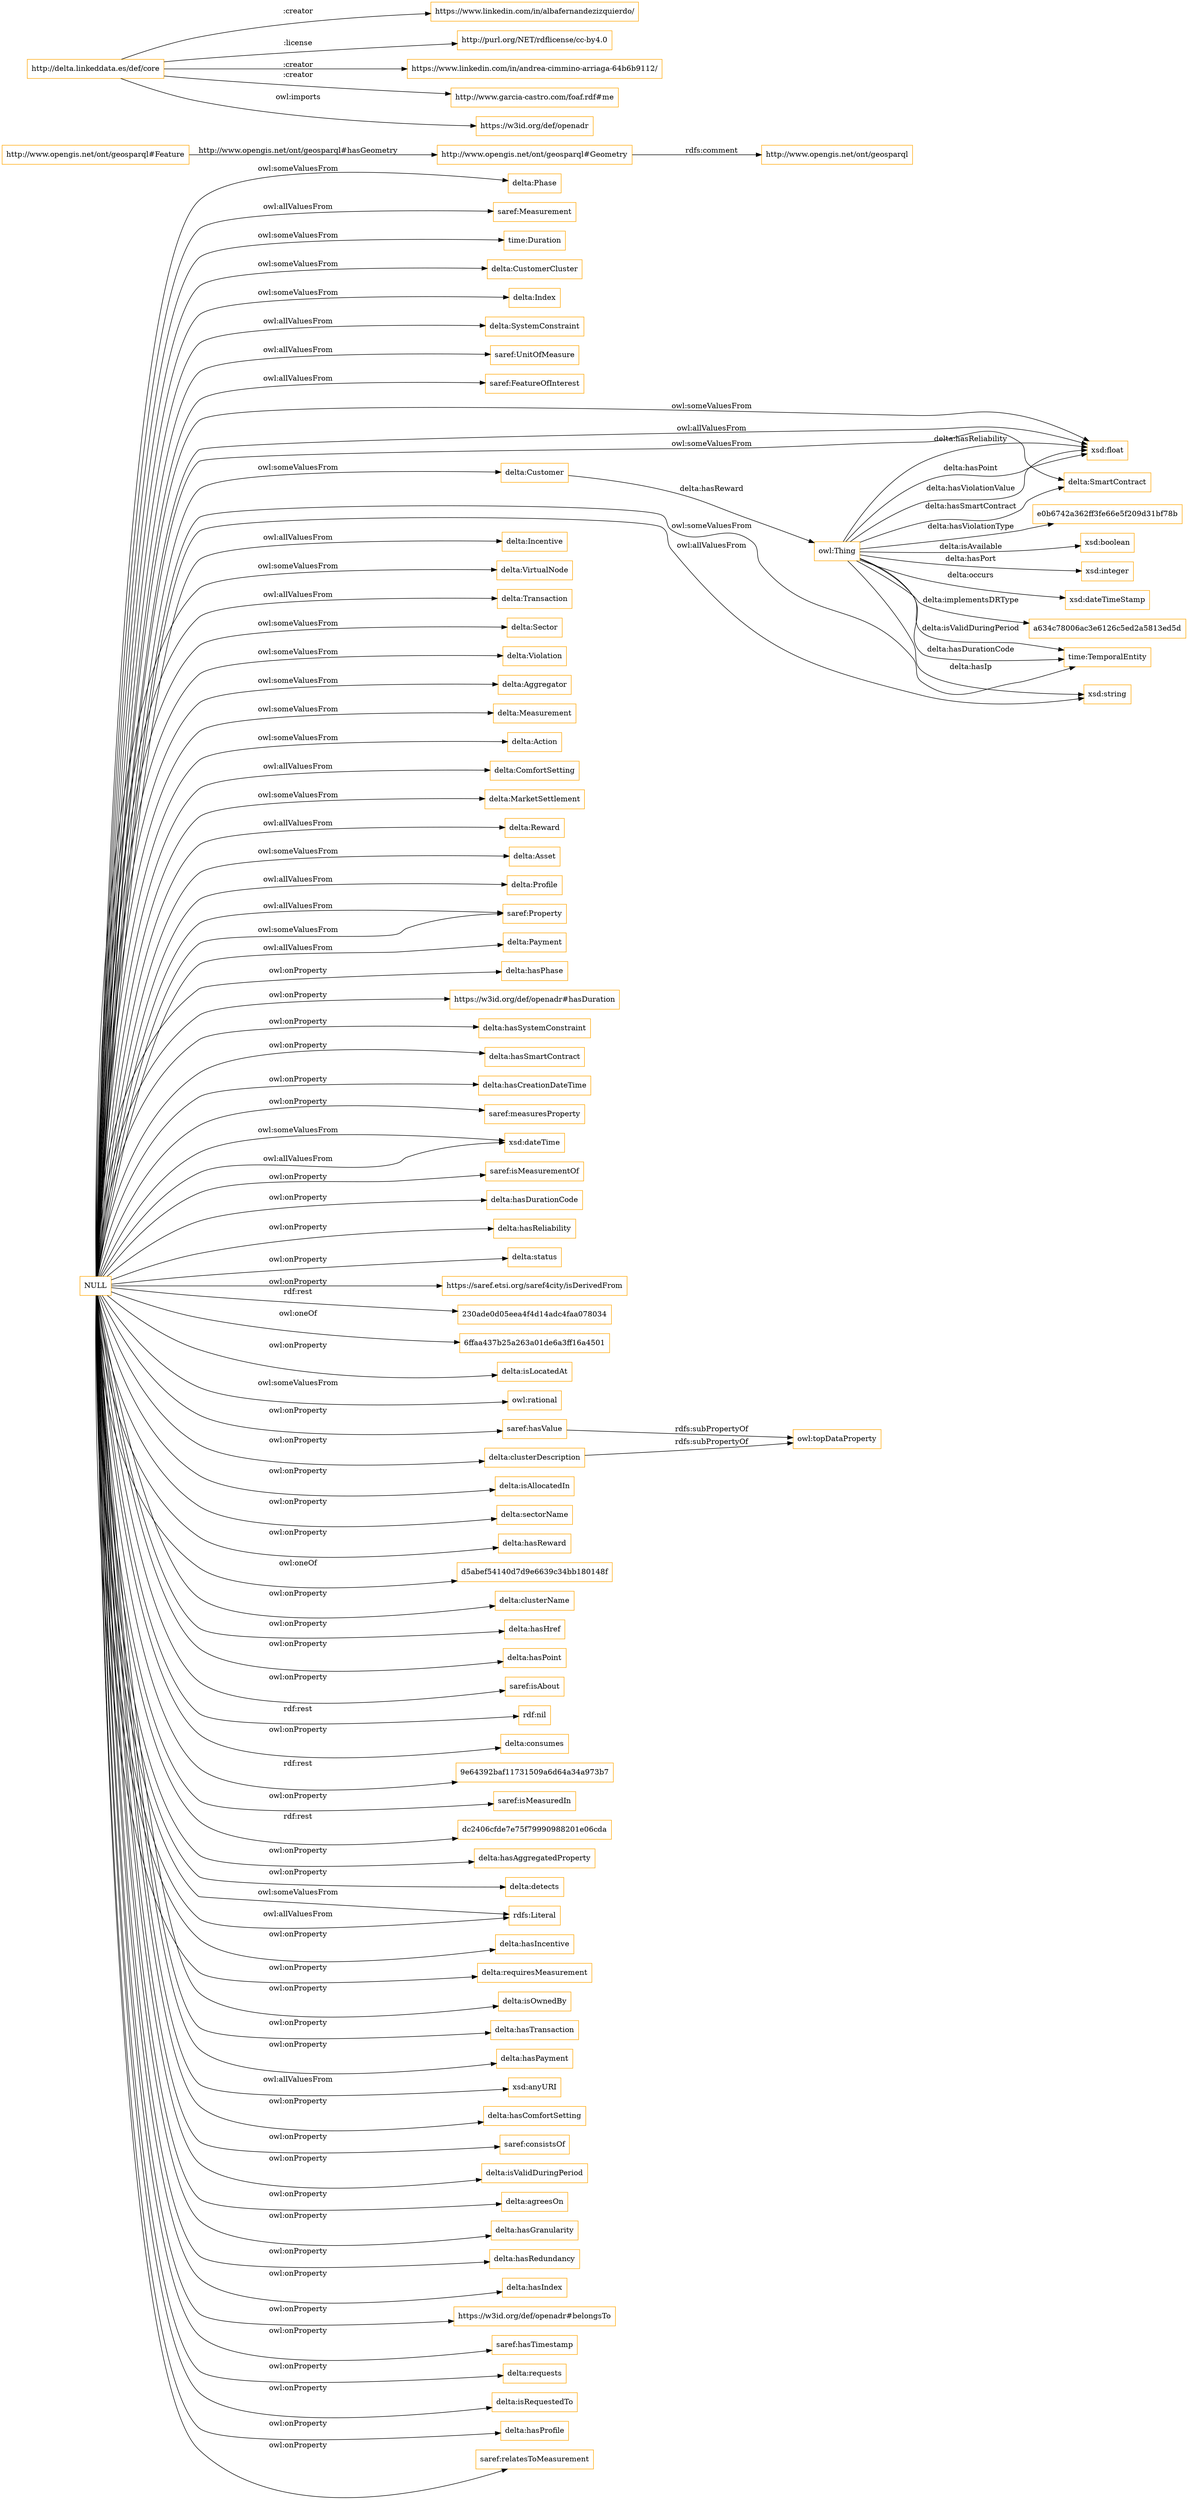 digraph ar2dtool_diagram { 
rankdir=LR;
size="1501"
node [shape = rectangle, color="orange"]; "delta:Phase" "saref:Measurement" "time:Duration" "delta:CustomerCluster" "delta:Index" "delta:SystemConstraint" "saref:UnitOfMeasure" "saref:FeatureOfInterest" "delta:Customer" "delta:Incentive" "delta:VirtualNode" "delta:Transaction" "delta:Sector" "http://www.opengis.net/ont/geosparql#Geometry" "delta:Violation" "delta:Aggregator" "delta:Measurement" "delta:Action" "delta:ComfortSetting" "delta:MarketSettlement" "delta:Reward" "time:TemporalEntity" "delta:SmartContract" "delta:Asset" "http://www.opengis.net/ont/geosparql#Feature" "delta:Profile" "saref:Property" "delta:Payment" ; /*classes style*/
	"NULL" -> "delta:hasPhase" [ label = "owl:onProperty" ];
	"NULL" -> "delta:ComfortSetting" [ label = "owl:allValuesFrom" ];
	"NULL" -> "https://w3id.org/def/openadr#hasDuration" [ label = "owl:onProperty" ];
	"NULL" -> "delta:hasSystemConstraint" [ label = "owl:onProperty" ];
	"NULL" -> "delta:hasSmartContract" [ label = "owl:onProperty" ];
	"NULL" -> "delta:hasCreationDateTime" [ label = "owl:onProperty" ];
	"NULL" -> "saref:measuresProperty" [ label = "owl:onProperty" ];
	"NULL" -> "xsd:dateTime" [ label = "owl:someValuesFrom" ];
	"NULL" -> "time:TemporalEntity" [ label = "owl:someValuesFrom" ];
	"NULL" -> "saref:isMeasurementOf" [ label = "owl:onProperty" ];
	"NULL" -> "delta:hasDurationCode" [ label = "owl:onProperty" ];
	"NULL" -> "delta:hasReliability" [ label = "owl:onProperty" ];
	"NULL" -> "delta:Violation" [ label = "owl:someValuesFrom" ];
	"NULL" -> "delta:Profile" [ label = "owl:allValuesFrom" ];
	"NULL" -> "delta:Reward" [ label = "owl:allValuesFrom" ];
	"NULL" -> "xsd:float" [ label = "owl:someValuesFrom" ];
	"NULL" -> "xsd:string" [ label = "owl:allValuesFrom" ];
	"NULL" -> "delta:Measurement" [ label = "owl:someValuesFrom" ];
	"NULL" -> "saref:Property" [ label = "owl:allValuesFrom" ];
	"NULL" -> "delta:status" [ label = "owl:onProperty" ];
	"NULL" -> "https://saref.etsi.org/saref4city/isDerivedFrom" [ label = "owl:onProperty" ];
	"NULL" -> "delta:Phase" [ label = "owl:someValuesFrom" ];
	"NULL" -> "time:Duration" [ label = "owl:someValuesFrom" ];
	"NULL" -> "delta:Action" [ label = "owl:someValuesFrom" ];
	"NULL" -> "230ade0d05eea4f4d14adc4faa078034" [ label = "rdf:rest" ];
	"NULL" -> "6ffaa437b25a263a01de6a3ff16a4501" [ label = "owl:oneOf" ];
	"NULL" -> "delta:isLocatedAt" [ label = "owl:onProperty" ];
	"NULL" -> "owl:rational" [ label = "owl:someValuesFrom" ];
	"NULL" -> "saref:hasValue" [ label = "owl:onProperty" ];
	"NULL" -> "delta:isAllocatedIn" [ label = "owl:onProperty" ];
	"NULL" -> "delta:sectorName" [ label = "owl:onProperty" ];
	"NULL" -> "saref:Measurement" [ label = "owl:allValuesFrom" ];
	"NULL" -> "delta:hasReward" [ label = "owl:onProperty" ];
	"NULL" -> "d5abef54140d7d9e6639c34bb180148f" [ label = "owl:oneOf" ];
	"NULL" -> "delta:clusterName" [ label = "owl:onProperty" ];
	"NULL" -> "delta:Payment" [ label = "owl:allValuesFrom" ];
	"NULL" -> "delta:hasHref" [ label = "owl:onProperty" ];
	"NULL" -> "delta:hasPoint" [ label = "owl:onProperty" ];
	"NULL" -> "saref:isAbout" [ label = "owl:onProperty" ];
	"NULL" -> "delta:Asset" [ label = "owl:someValuesFrom" ];
	"NULL" -> "delta:Aggregator" [ label = "owl:someValuesFrom" ];
	"NULL" -> "delta:Incentive" [ label = "owl:allValuesFrom" ];
	"NULL" -> "rdf:nil" [ label = "rdf:rest" ];
	"NULL" -> "delta:MarketSettlement" [ label = "owl:someValuesFrom" ];
	"NULL" -> "delta:consumes" [ label = "owl:onProperty" ];
	"NULL" -> "9e64392baf11731509a6d64a34a973b7" [ label = "rdf:rest" ];
	"NULL" -> "saref:isMeasuredIn" [ label = "owl:onProperty" ];
	"NULL" -> "dc2406cfde7e75f79990988201e06cda" [ label = "rdf:rest" ];
	"NULL" -> "delta:hasAggregatedProperty" [ label = "owl:onProperty" ];
	"NULL" -> "delta:detects" [ label = "owl:onProperty" ];
	"NULL" -> "rdfs:Literal" [ label = "owl:someValuesFrom" ];
	"NULL" -> "delta:hasIncentive" [ label = "owl:onProperty" ];
	"NULL" -> "delta:CustomerCluster" [ label = "owl:someValuesFrom" ];
	"NULL" -> "delta:Transaction" [ label = "owl:allValuesFrom" ];
	"NULL" -> "delta:Customer" [ label = "owl:someValuesFrom" ];
	"NULL" -> "delta:Index" [ label = "owl:someValuesFrom" ];
	"NULL" -> "xsd:dateTime" [ label = "owl:allValuesFrom" ];
	"NULL" -> "delta:requiresMeasurement" [ label = "owl:onProperty" ];
	"NULL" -> "delta:isOwnedBy" [ label = "owl:onProperty" ];
	"NULL" -> "delta:hasTransaction" [ label = "owl:onProperty" ];
	"NULL" -> "delta:SystemConstraint" [ label = "owl:allValuesFrom" ];
	"NULL" -> "delta:clusterDescription" [ label = "owl:onProperty" ];
	"NULL" -> "saref:Property" [ label = "owl:someValuesFrom" ];
	"NULL" -> "saref:UnitOfMeasure" [ label = "owl:allValuesFrom" ];
	"NULL" -> "delta:hasPayment" [ label = "owl:onProperty" ];
	"NULL" -> "xsd:float" [ label = "owl:allValuesFrom" ];
	"NULL" -> "xsd:anyURI" [ label = "owl:allValuesFrom" ];
	"NULL" -> "delta:hasComfortSetting" [ label = "owl:onProperty" ];
	"NULL" -> "saref:consistsOf" [ label = "owl:onProperty" ];
	"NULL" -> "delta:isValidDuringPeriod" [ label = "owl:onProperty" ];
	"NULL" -> "delta:agreesOn" [ label = "owl:onProperty" ];
	"NULL" -> "delta:VirtualNode" [ label = "owl:someValuesFrom" ];
	"NULL" -> "delta:hasGranularity" [ label = "owl:onProperty" ];
	"NULL" -> "rdfs:Literal" [ label = "owl:allValuesFrom" ];
	"NULL" -> "delta:SmartContract" [ label = "owl:someValuesFrom" ];
	"NULL" -> "delta:Sector" [ label = "owl:someValuesFrom" ];
	"NULL" -> "delta:hasRedundancy" [ label = "owl:onProperty" ];
	"NULL" -> "delta:hasIndex" [ label = "owl:onProperty" ];
	"NULL" -> "https://w3id.org/def/openadr#belongsTo" [ label = "owl:onProperty" ];
	"NULL" -> "saref:hasTimestamp" [ label = "owl:onProperty" ];
	"NULL" -> "delta:requests" [ label = "owl:onProperty" ];
	"NULL" -> "delta:isRequestedTo" [ label = "owl:onProperty" ];
	"NULL" -> "saref:FeatureOfInterest" [ label = "owl:allValuesFrom" ];
	"NULL" -> "delta:hasProfile" [ label = "owl:onProperty" ];
	"NULL" -> "saref:relatesToMeasurement" [ label = "owl:onProperty" ];
	"http://delta.linkeddata.es/def/core" -> "https://www.linkedin.com/in/albafernandezizquierdo/" [ label = ":creator" ];
	"http://delta.linkeddata.es/def/core" -> "http://purl.org/NET/rdflicense/cc-by4.0" [ label = ":license" ];
	"http://delta.linkeddata.es/def/core" -> "https://www.linkedin.com/in/andrea-cimmino-arriaga-64b6b9112/" [ label = ":creator" ];
	"http://delta.linkeddata.es/def/core" -> "http://www.garcia-castro.com/foaf.rdf#me" [ label = ":creator" ];
	"http://delta.linkeddata.es/def/core" -> "https://w3id.org/def/openadr" [ label = "owl:imports" ];
	"saref:hasValue" -> "owl:topDataProperty" [ label = "rdfs:subPropertyOf" ];
	"delta:clusterDescription" -> "owl:topDataProperty" [ label = "rdfs:subPropertyOf" ];
	"http://www.opengis.net/ont/geosparql#Geometry" -> "http://www.opengis.net/ont/geosparql" [ label = "rdfs:comment" ];
	"http://www.opengis.net/ont/geosparql#Feature" -> "http://www.opengis.net/ont/geosparql#Geometry" [ label = "http://www.opengis.net/ont/geosparql#hasGeometry" ];
	"owl:Thing" -> "xsd:float" [ label = "delta:hasReliability" ];
	"owl:Thing" -> "xsd:float" [ label = "delta:hasPoint" ];
	"owl:Thing" -> "xsd:string" [ label = "delta:hasIp" ];
	"owl:Thing" -> "time:TemporalEntity" [ label = "delta:isValidDuringPeriod" ];
	"owl:Thing" -> "time:TemporalEntity" [ label = "delta:hasDurationCode" ];
	"owl:Thing" -> "e0b6742a362ff3fe66e5f209d31bf78b" [ label = "delta:hasViolationType" ];
	"owl:Thing" -> "delta:SmartContract" [ label = "delta:hasSmartContract" ];
	"owl:Thing" -> "xsd:boolean" [ label = "delta:isAvailable" ];
	"owl:Thing" -> "xsd:integer" [ label = "delta:hasPort" ];
	"owl:Thing" -> "xsd:dateTimeStamp" [ label = "delta:occurs" ];
	"owl:Thing" -> "a634c78006ac3e6126c5ed2a5813ed5d" [ label = "delta:implementsDRType" ];
	"delta:Customer" -> "owl:Thing" [ label = "delta:hasReward" ];
	"owl:Thing" -> "xsd:float" [ label = "delta:hasViolationValue" ];

}
